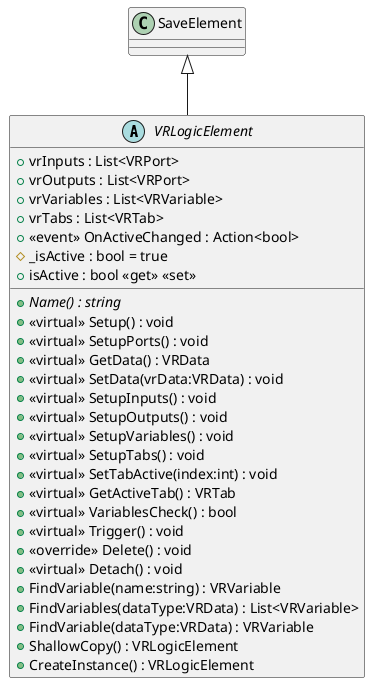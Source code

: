 @startuml
abstract class VRLogicElement {
    + vrInputs : List<VRPort>
    + vrOutputs : List<VRPort>
    + vrVariables : List<VRVariable>
    + vrTabs : List<VRTab>
    +  <<event>> OnActiveChanged : Action<bool> 
    # _isActive : bool = true
    + isActive : bool <<get>> <<set>>
    + {abstract} Name() : string
    + <<virtual>> Setup() : void
    + <<virtual>> SetupPorts() : void
    + <<virtual>> GetData() : VRData
    + <<virtual>> SetData(vrData:VRData) : void
    + <<virtual>> SetupInputs() : void
    + <<virtual>> SetupOutputs() : void
    + <<virtual>> SetupVariables() : void
    + <<virtual>> SetupTabs() : void
    + <<virtual>> SetTabActive(index:int) : void
    + <<virtual>> GetActiveTab() : VRTab
    + <<virtual>> VariablesCheck() : bool
    + <<virtual>> Trigger() : void
    + <<override>> Delete() : void
    + <<virtual>> Detach() : void
    + FindVariable(name:string) : VRVariable
    + FindVariables(dataType:VRData) : List<VRVariable>
    + FindVariable(dataType:VRData) : VRVariable
    + ShallowCopy() : VRLogicElement
    + CreateInstance() : VRLogicElement
}
SaveElement <|-- VRLogicElement
@enduml
